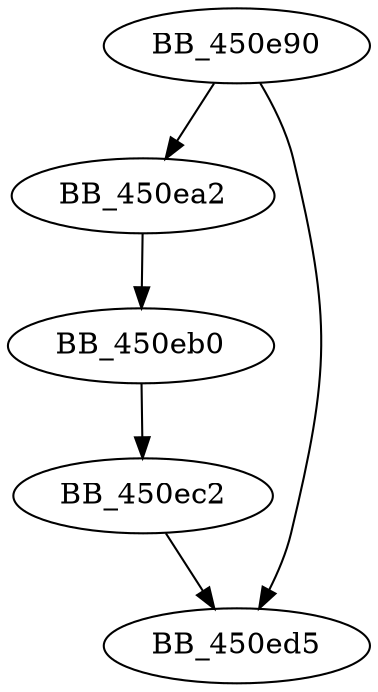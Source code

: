 DiGraph sub_450E90{
BB_450e90->BB_450ea2
BB_450e90->BB_450ed5
BB_450ea2->BB_450eb0
BB_450eb0->BB_450ec2
BB_450ec2->BB_450ed5
}
